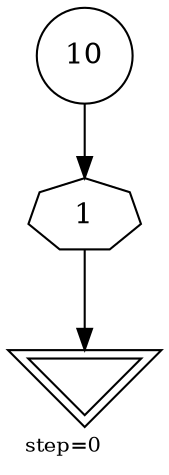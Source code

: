 digraph {
  graph  [labelloc=bottom,labeljust=left,fontsize="10",label="step=0"];
  "473" [shape=invtriangle,peripheries="2",label="",labelfontcolor=black,color=black];
  "476" [shape=circle,peripheries="1",label=<10>,labelfontcolor=Black,color=black];
  "478" [label=<1>,peripheries="1",color=black,shape=septagon];
  "476" -> "478" [color=black];
  "478" -> "473" [color=black];
}